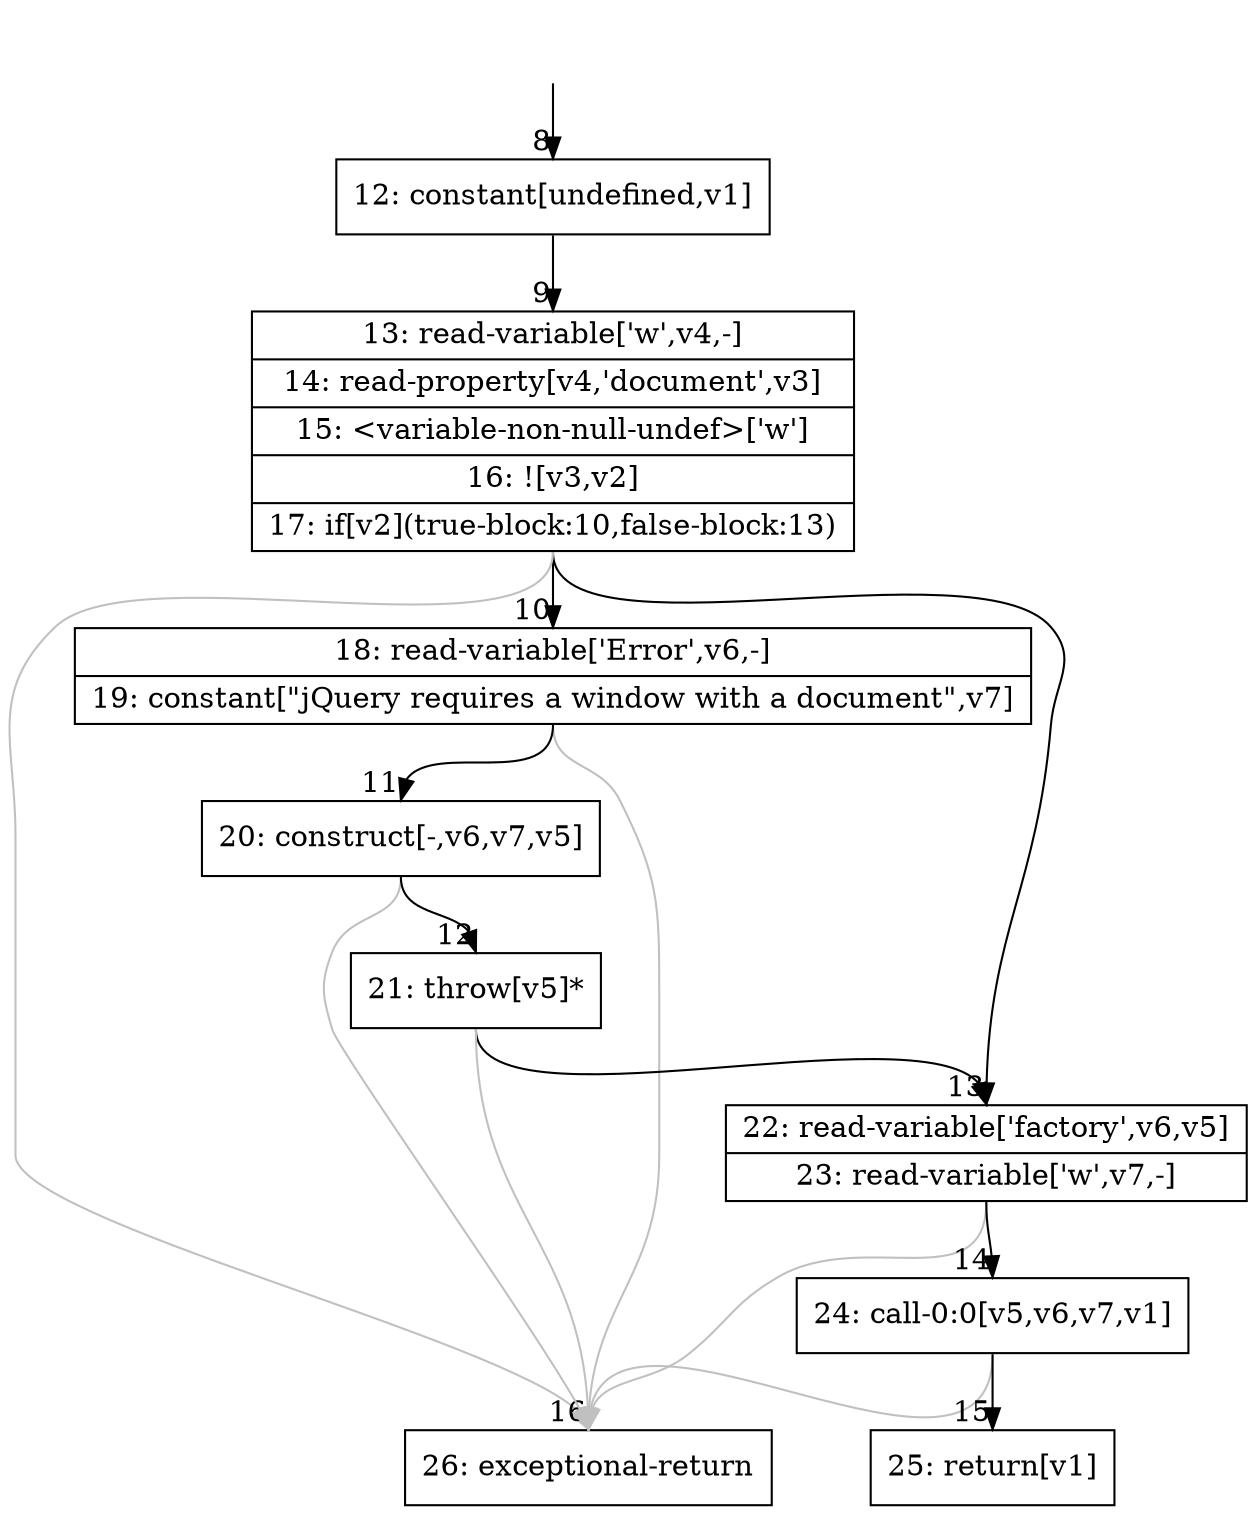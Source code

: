 digraph {
rankdir="TD"
BB_entry2[shape=none,label=""];
BB_entry2 -> BB8 [tailport=s, headport=n, headlabel="    8"]
BB8 [shape=record label="{12: constant[undefined,v1]}" ] 
BB8 -> BB9 [tailport=s, headport=n, headlabel="      9"]
BB9 [shape=record label="{13: read-variable['w',v4,-]|14: read-property[v4,'document',v3]|15: \<variable-non-null-undef\>['w']|16: ![v3,v2]|17: if[v2](true-block:10,false-block:13)}" ] 
BB9 -> BB10 [tailport=s, headport=n, headlabel="      10"]
BB9 -> BB13 [tailport=s, headport=n, headlabel="      13"]
BB9 -> BB16 [tailport=s, headport=n, color=gray, headlabel="      16"]
BB10 [shape=record label="{18: read-variable['Error',v6,-]|19: constant[\"jQuery requires a window with a document\",v7]}" ] 
BB10 -> BB11 [tailport=s, headport=n, headlabel="      11"]
BB10 -> BB16 [tailport=s, headport=n, color=gray]
BB11 [shape=record label="{20: construct[-,v6,v7,v5]}" ] 
BB11 -> BB12 [tailport=s, headport=n, headlabel="      12"]
BB11 -> BB16 [tailport=s, headport=n, color=gray]
BB12 [shape=record label="{21: throw[v5]*}" ] 
BB12 -> BB13 [tailport=s, headport=n]
BB12 -> BB16 [tailport=s, headport=n, color=gray]
BB13 [shape=record label="{22: read-variable['factory',v6,v5]|23: read-variable['w',v7,-]}" ] 
BB13 -> BB14 [tailport=s, headport=n, headlabel="      14"]
BB13 -> BB16 [tailport=s, headport=n, color=gray]
BB14 [shape=record label="{24: call-0:0[v5,v6,v7,v1]}" ] 
BB14 -> BB15 [tailport=s, headport=n, headlabel="      15"]
BB14 -> BB16 [tailport=s, headport=n, color=gray]
BB15 [shape=record label="{25: return[v1]}" ] 
BB16 [shape=record label="{26: exceptional-return}" ] 
}
